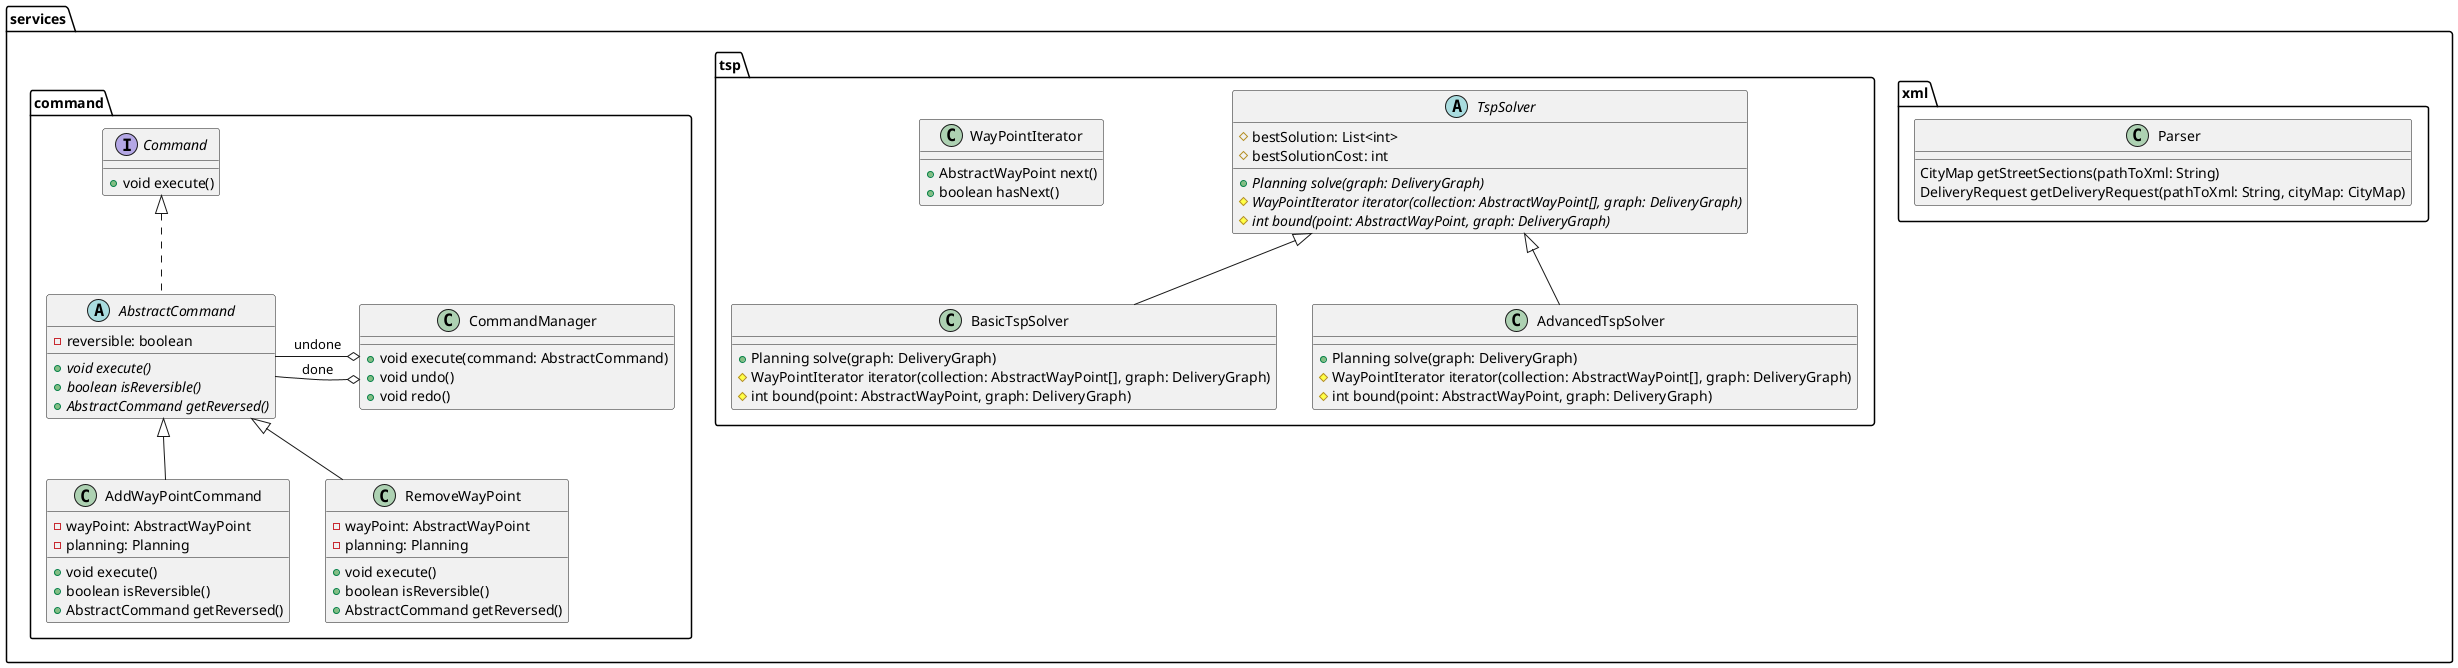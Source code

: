 @startuml

package services {
    package xml {
        class Parser {
            CityMap getStreetSections(pathToXml: String)
            DeliveryRequest getDeliveryRequest(pathToXml: String, cityMap: CityMap)
        }
    }

    package tsp {
        abstract class TspSolver {
            #bestSolution: List<int>
            #bestSolutionCost: int
            +{abstract} Planning solve(graph: DeliveryGraph)
            #{abstract} WayPointIterator iterator(collection: AbstractWayPoint[], graph: DeliveryGraph)
            #{abstract} int bound(point: AbstractWayPoint, graph: DeliveryGraph)
        }

        class BasicTspSolver {
            +Planning solve(graph: DeliveryGraph)
            #WayPointIterator iterator(collection: AbstractWayPoint[], graph: DeliveryGraph)
            #int bound(point: AbstractWayPoint, graph: DeliveryGraph)
        }

        class AdvancedTspSolver {
            +Planning solve(graph: DeliveryGraph)
            #WayPointIterator iterator(collection: AbstractWayPoint[], graph: DeliveryGraph)
            #int bound(point: AbstractWayPoint, graph: DeliveryGraph)
        }

        class WayPointIterator {
            +AbstractWayPoint next()
            +boolean hasNext()
        }

        TspSolver <|-- BasicTspSolver
        TspSolver <|-- AdvancedTspSolver
    }

    package command {
        class CommandManager {
            +void execute(command: AbstractCommand)
            +void undo()
            +void redo()
        }

        interface Command {
            +void execute()
        }

        abstract class AbstractCommand implements Command {
            -reversible: boolean
            +{abstract} void execute()
            +{abstract} boolean isReversible()
            +{abstract} AbstractCommand getReversed()
        }

        class AddWayPointCommand extends AbstractCommand {
            -wayPoint: AbstractWayPoint
            -planning: Planning
            +void execute()
            +boolean isReversible()
            +AbstractCommand getReversed()
        }

        class RemoveWayPoint extends AbstractCommand {
            -wayPoint: AbstractWayPoint
            -planning: Planning
            +void execute()
            +boolean isReversible()
            +AbstractCommand getReversed()
        }

        CommandManager o-left- AbstractCommand: done
        CommandManager o-left- AbstractCommand: undone


    }
}



@enduml
